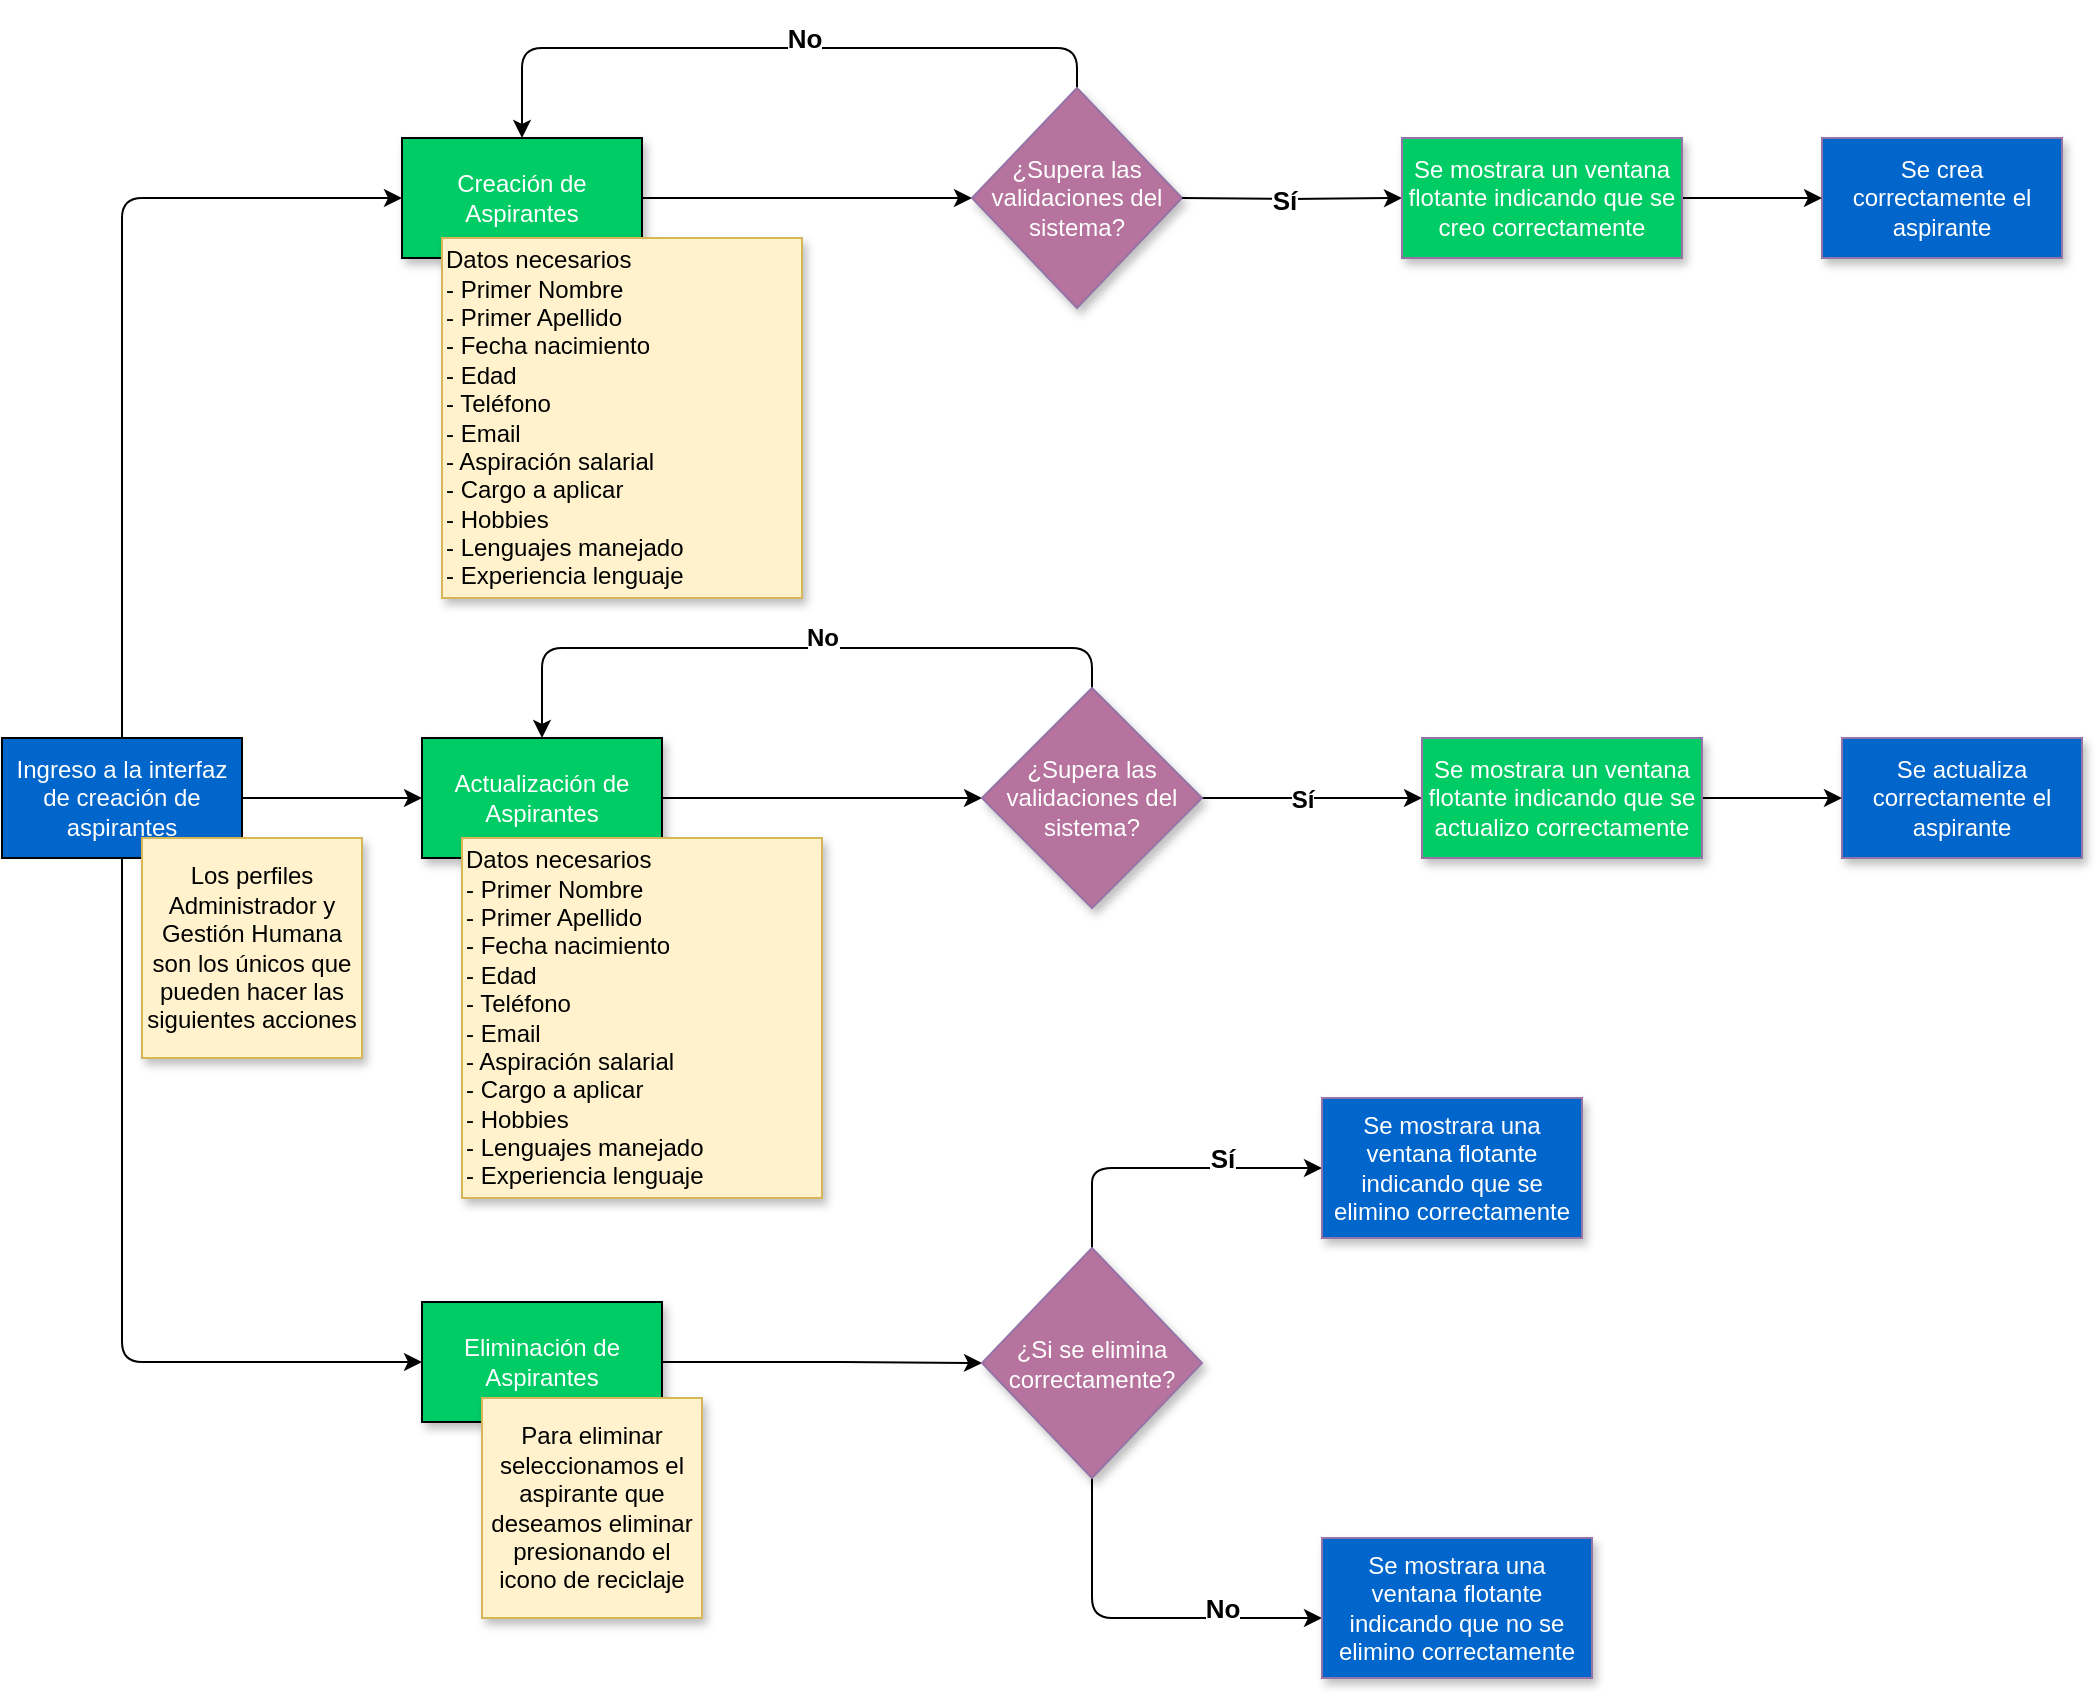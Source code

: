 <mxfile version="15.5.2" type="github">
  <diagram id="uRxMmCMWEN8obnBWay-o" name="Page-1">
    <mxGraphModel dx="1736" dy="1040" grid="1" gridSize="10" guides="1" tooltips="1" connect="1" arrows="1" fold="1" page="1" pageScale="1" pageWidth="1169" pageHeight="1654" math="0" shadow="0">
      <root>
        <mxCell id="0" />
        <mxCell id="1" parent="0" />
        <mxCell id="tYjzfDk_-xagTcZU8rG9-9" style="edgeStyle=orthogonalEdgeStyle;orthogonalLoop=1;jettySize=auto;html=1;fontColor=#FFFFFF;" parent="1" source="tYjzfDk_-xagTcZU8rG9-1" target="tYjzfDk_-xagTcZU8rG9-4" edge="1">
          <mxGeometry relative="1" as="geometry">
            <Array as="points">
              <mxPoint x="90" y="100" />
            </Array>
          </mxGeometry>
        </mxCell>
        <mxCell id="tYjzfDk_-xagTcZU8rG9-12" value="" style="edgeStyle=orthogonalEdgeStyle;orthogonalLoop=1;jettySize=auto;html=1;fontColor=#FFFFFF;" parent="1" source="tYjzfDk_-xagTcZU8rG9-1" target="tYjzfDk_-xagTcZU8rG9-11" edge="1">
          <mxGeometry relative="1" as="geometry" />
        </mxCell>
        <mxCell id="tYjzfDk_-xagTcZU8rG9-15" style="edgeStyle=orthogonalEdgeStyle;orthogonalLoop=1;jettySize=auto;html=1;fontColor=#FFFFFF;" parent="1" source="tYjzfDk_-xagTcZU8rG9-1" target="tYjzfDk_-xagTcZU8rG9-13" edge="1">
          <mxGeometry relative="1" as="geometry">
            <Array as="points">
              <mxPoint x="90" y="682" />
            </Array>
          </mxGeometry>
        </mxCell>
        <mxCell id="B-TcR34ZYHO77NCptwwK-23" style="edgeStyle=orthogonalEdgeStyle;orthogonalLoop=1;jettySize=auto;html=1;exitX=1;exitY=0.5;exitDx=0;exitDy=0;entryX=0;entryY=0.5;entryDx=0;entryDy=0;fontSize=13;fontColor=#000000;" edge="1" parent="1" source="tYjzfDk_-xagTcZU8rG9-4" target="B-TcR34ZYHO77NCptwwK-3">
          <mxGeometry relative="1" as="geometry">
            <Array as="points">
              <mxPoint x="430" y="100" />
              <mxPoint x="430" y="100" />
            </Array>
          </mxGeometry>
        </mxCell>
        <mxCell id="tYjzfDk_-xagTcZU8rG9-4" value="&lt;font color=&quot;#ffffff&quot;&gt;Creación de Aspirantes&lt;/font&gt;" style="whiteSpace=wrap;html=1;fillColor=#00CC66;shadow=1;arcSize=18;" parent="1" vertex="1">
          <mxGeometry x="230" y="70" width="120" height="60" as="geometry" />
        </mxCell>
        <mxCell id="B-TcR34ZYHO77NCptwwK-6" value="" style="edgeStyle=orthogonalEdgeStyle;orthogonalLoop=1;jettySize=auto;html=1;" edge="1" parent="1" source="tYjzfDk_-xagTcZU8rG9-11" target="B-TcR34ZYHO77NCptwwK-5">
          <mxGeometry relative="1" as="geometry" />
        </mxCell>
        <mxCell id="tYjzfDk_-xagTcZU8rG9-11" value="&lt;font color=&quot;#ffffff&quot;&gt;Actualización de Aspirantes&lt;/font&gt;" style="whiteSpace=wrap;html=1;fillColor=#00CC66;shadow=1;" parent="1" vertex="1">
          <mxGeometry x="240" y="370" width="120" height="60" as="geometry" />
        </mxCell>
        <mxCell id="B-TcR34ZYHO77NCptwwK-8" value="" style="edgeStyle=orthogonalEdgeStyle;orthogonalLoop=1;jettySize=auto;html=1;" edge="1" parent="1" source="tYjzfDk_-xagTcZU8rG9-13" target="B-TcR34ZYHO77NCptwwK-7">
          <mxGeometry relative="1" as="geometry" />
        </mxCell>
        <mxCell id="tYjzfDk_-xagTcZU8rG9-13" value="Eliminación de Aspirantes" style="whiteSpace=wrap;html=1;fontColor=#FFFFFF;fillColor=#00CC66;shadow=1;" parent="1" vertex="1">
          <mxGeometry x="240" y="652" width="120" height="60" as="geometry" />
        </mxCell>
        <mxCell id="tYjzfDk_-xagTcZU8rG9-19" value="Datos necesarios&lt;br&gt;- Primer Nombre&lt;br&gt;- Primer Apellido&lt;br&gt;- Fecha nacimiento&lt;br&gt;- Edad&lt;br&gt;- Teléfono&lt;br&gt;- Email&lt;br&gt;- Aspiración salarial&lt;br&gt;- Cargo a aplicar&lt;br&gt;- Hobbies&lt;br&gt;- Lenguajes manejado&lt;br&gt;- Experiencia lenguaje" style="whiteSpace=wrap;html=1;aspect=fixed;shadow=1;fillColor=#fff2cc;strokeColor=#d6b656;align=left;" parent="1" vertex="1">
          <mxGeometry x="250" y="120" width="180" height="180" as="geometry" />
        </mxCell>
        <mxCell id="B-TcR34ZYHO77NCptwwK-20" style="edgeStyle=orthogonalEdgeStyle;orthogonalLoop=1;jettySize=auto;html=1;exitX=0.5;exitY=0;exitDx=0;exitDy=0;entryX=0.5;entryY=0;entryDx=0;entryDy=0;fontColor=#FFFFFF;" edge="1" parent="1" source="B-TcR34ZYHO77NCptwwK-3" target="tYjzfDk_-xagTcZU8rG9-4">
          <mxGeometry relative="1" as="geometry">
            <Array as="points">
              <mxPoint x="568" y="25" />
              <mxPoint x="450" y="20" />
              <mxPoint x="290" y="25" />
            </Array>
          </mxGeometry>
        </mxCell>
        <mxCell id="B-TcR34ZYHO77NCptwwK-22" value="&lt;p&gt;&lt;font style=&quot;font-size: 13px&quot; color=&quot;#000000&quot;&gt;&lt;b&gt;No&lt;/b&gt;&lt;/font&gt;&lt;/p&gt;" style="edgeLabel;html=1;align=center;verticalAlign=middle;resizable=0;points=[];fontColor=#FFFFFF;" vertex="1" connectable="0" parent="B-TcR34ZYHO77NCptwwK-20">
          <mxGeometry x="-0.086" y="2" relative="1" as="geometry">
            <mxPoint y="-7" as="offset" />
          </mxGeometry>
        </mxCell>
        <mxCell id="B-TcR34ZYHO77NCptwwK-3" value="&lt;span style=&quot;color: rgb(255 , 255 , 255)&quot;&gt;¿Supera las validaciones del sistema?&lt;/span&gt;" style="rhombus;whiteSpace=wrap;html=1;shadow=1;fillColor=#B5739D;arcSize=18;strokeColor=#9673a6;" vertex="1" parent="1">
          <mxGeometry x="515" y="45" width="105" height="110" as="geometry" />
        </mxCell>
        <mxCell id="B-TcR34ZYHO77NCptwwK-29" style="edgeStyle=orthogonalEdgeStyle;orthogonalLoop=1;jettySize=auto;html=1;exitX=0.5;exitY=0;exitDx=0;exitDy=0;entryX=0.5;entryY=0;entryDx=0;entryDy=0;fontSize=12;fontColor=#FFFFFF;" edge="1" parent="1" source="B-TcR34ZYHO77NCptwwK-5" target="tYjzfDk_-xagTcZU8rG9-11">
          <mxGeometry relative="1" as="geometry" />
        </mxCell>
        <mxCell id="B-TcR34ZYHO77NCptwwK-30" value="&lt;font color=&quot;#000000&quot;&gt;&lt;b&gt;No&lt;/b&gt;&lt;/font&gt;" style="edgeLabel;html=1;align=center;verticalAlign=middle;resizable=0;points=[];fontSize=12;fontColor=#FFFFFF;" vertex="1" connectable="0" parent="B-TcR34ZYHO77NCptwwK-29">
          <mxGeometry x="-0.206" y="-1" relative="1" as="geometry">
            <mxPoint x="-20" y="-4" as="offset" />
          </mxGeometry>
        </mxCell>
        <mxCell id="B-TcR34ZYHO77NCptwwK-37" style="edgeStyle=orthogonalEdgeStyle;orthogonalLoop=1;jettySize=auto;html=1;exitX=1;exitY=0.5;exitDx=0;exitDy=0;entryX=0;entryY=0.5;entryDx=0;entryDy=0;fontSize=13;fontColor=#FFFFFF;" edge="1" parent="1" source="B-TcR34ZYHO77NCptwwK-5" target="B-TcR34ZYHO77NCptwwK-36">
          <mxGeometry relative="1" as="geometry" />
        </mxCell>
        <mxCell id="B-TcR34ZYHO77NCptwwK-5" value="&lt;font color=&quot;#ffffff&quot;&gt;¿Supera las validaciones del sistema?&lt;/font&gt;" style="rhombus;whiteSpace=wrap;html=1;shadow=1;fillColor=#B5739D;strokeColor=#9673a6;" vertex="1" parent="1">
          <mxGeometry x="520" y="345" width="110" height="110" as="geometry" />
        </mxCell>
        <mxCell id="B-TcR34ZYHO77NCptwwK-14" value="&lt;b&gt;&lt;font style=&quot;font-size: 13px&quot;&gt;Sí&lt;/font&gt;&lt;/b&gt;" style="edgeStyle=orthogonalEdgeStyle;orthogonalLoop=1;jettySize=auto;html=1;" edge="1" parent="1" source="B-TcR34ZYHO77NCptwwK-7" target="B-TcR34ZYHO77NCptwwK-13">
          <mxGeometry x="0.355" y="5" relative="1" as="geometry">
            <Array as="points">
              <mxPoint x="575" y="610" />
              <mxPoint x="575" y="610" />
            </Array>
            <mxPoint as="offset" />
          </mxGeometry>
        </mxCell>
        <mxCell id="B-TcR34ZYHO77NCptwwK-35" value="&lt;font color=&quot;#000000&quot;&gt;&lt;b&gt;No&lt;/b&gt;&lt;/font&gt;" style="edgeStyle=orthogonalEdgeStyle;orthogonalLoop=1;jettySize=auto;html=1;fontSize=13;fontColor=#B5739D;" edge="1" parent="1" source="B-TcR34ZYHO77NCptwwK-7" target="B-TcR34ZYHO77NCptwwK-34">
          <mxGeometry x="0.46" y="5" relative="1" as="geometry">
            <Array as="points">
              <mxPoint x="575" y="810" />
            </Array>
            <mxPoint as="offset" />
          </mxGeometry>
        </mxCell>
        <mxCell id="B-TcR34ZYHO77NCptwwK-7" value="&lt;font color=&quot;#ffffff&quot;&gt;¿Si se elimina correctamente?&lt;/font&gt;" style="rhombus;whiteSpace=wrap;html=1;shadow=1;fillColor=#B5739D;strokeColor=#9673a6;fontColor=#B5739D;" vertex="1" parent="1">
          <mxGeometry x="520" y="625" width="110" height="115" as="geometry" />
        </mxCell>
        <mxCell id="B-TcR34ZYHO77NCptwwK-11" value="&lt;font color=&quot;#ffffff&quot;&gt;Se actualiza correctamente el aspirante&lt;/font&gt;" style="whiteSpace=wrap;html=1;shadow=1;strokeColor=#9673a6;fillColor=#0066CC;" vertex="1" parent="1">
          <mxGeometry x="950" y="370" width="120" height="60" as="geometry" />
        </mxCell>
        <mxCell id="B-TcR34ZYHO77NCptwwK-13" value="&lt;font color=&quot;#ffffff&quot;&gt;Se mostrara una ventana flotante indicando que se elimino correctamente&lt;/font&gt;" style="whiteSpace=wrap;html=1;shadow=1;strokeColor=#9673a6;fillColor=#0066CC;" vertex="1" parent="1">
          <mxGeometry x="690" y="550" width="130" height="70" as="geometry" />
        </mxCell>
        <mxCell id="tYjzfDk_-xagTcZU8rG9-1" value="&lt;font color=&quot;#ffffff&quot;&gt;Ingreso a la interfaz de creación de aspirantes&lt;/font&gt;" style="whiteSpace=wrap;html=1;fillColor=#0066CC;" parent="1" vertex="1">
          <mxGeometry x="30" y="370" width="120" height="60" as="geometry" />
        </mxCell>
        <mxCell id="B-TcR34ZYHO77NCptwwK-17" value="Los perfiles Administrador y Gestión Humana son los únicos que pueden hacer las siguientes acciones" style="whiteSpace=wrap;html=1;aspect=fixed;shadow=1;fillColor=#fff2cc;strokeColor=#d6b656;" vertex="1" parent="1">
          <mxGeometry x="100" y="420" width="110" height="110" as="geometry" />
        </mxCell>
        <mxCell id="B-TcR34ZYHO77NCptwwK-28" value="Datos necesarios&lt;br&gt;- Primer Nombre&lt;br&gt;- Primer Apellido&lt;br&gt;- Fecha nacimiento&lt;br&gt;- Edad&lt;br&gt;- Teléfono&lt;br&gt;- Email&lt;br&gt;- Aspiración salarial&lt;br&gt;- Cargo a aplicar&lt;br&gt;- Hobbies&lt;br&gt;- Lenguajes manejado&lt;br&gt;- Experiencia lenguaje" style="whiteSpace=wrap;html=1;aspect=fixed;shadow=1;fillColor=#fff2cc;strokeColor=#d6b656;align=left;" vertex="1" parent="1">
          <mxGeometry x="260" y="420" width="180" height="180" as="geometry" />
        </mxCell>
        <mxCell id="B-TcR34ZYHO77NCptwwK-32" value="Para eliminar seleccionamos el aspirante que deseamos eliminar presionando el icono de reciclaje" style="whiteSpace=wrap;html=1;aspect=fixed;shadow=1;fillColor=#fff2cc;strokeColor=#d6b656;" vertex="1" parent="1">
          <mxGeometry x="270" y="700" width="110" height="110" as="geometry" />
        </mxCell>
        <mxCell id="B-TcR34ZYHO77NCptwwK-34" value="&lt;font color=&quot;#ffffff&quot;&gt;Se mostrara una ventana flotante indicando que no se elimino correctamente&lt;/font&gt;" style="whiteSpace=wrap;html=1;shadow=1;fontColor=#B5739D;strokeColor=#9673a6;fillColor=#0066CC;" vertex="1" parent="1">
          <mxGeometry x="690" y="770" width="135" height="70" as="geometry" />
        </mxCell>
        <mxCell id="B-TcR34ZYHO77NCptwwK-39" style="edgeStyle=orthogonalEdgeStyle;orthogonalLoop=1;jettySize=auto;html=1;exitX=1;exitY=0.5;exitDx=0;exitDy=0;entryX=0;entryY=0.5;entryDx=0;entryDy=0;fontSize=13;fontColor=#FFFFFF;" edge="1" parent="1" source="B-TcR34ZYHO77NCptwwK-36" target="B-TcR34ZYHO77NCptwwK-11">
          <mxGeometry relative="1" as="geometry" />
        </mxCell>
        <mxCell id="B-TcR34ZYHO77NCptwwK-36" value="&lt;font color=&quot;#ffffff&quot;&gt;Se mostrara un ventana flotante indicando que se actualizo correctamente&lt;/font&gt;" style="whiteSpace=wrap;html=1;shadow=1;strokeColor=#9673a6;fillColor=#00CC66;" vertex="1" parent="1">
          <mxGeometry x="740" y="370" width="140" height="60" as="geometry" />
        </mxCell>
        <mxCell id="B-TcR34ZYHO77NCptwwK-38" value="&lt;b&gt;Sí&lt;/b&gt;" style="edgeLabel;html=1;align=center;verticalAlign=middle;resizable=0;points=[];fontSize=12;fontColor=#000000;" vertex="1" connectable="0" parent="1">
          <mxGeometry x="440.005" y="400" as="geometry">
            <mxPoint x="240" y="1" as="offset" />
          </mxGeometry>
        </mxCell>
        <mxCell id="B-TcR34ZYHO77NCptwwK-40" style="edgeStyle=orthogonalEdgeStyle;orthogonalLoop=1;jettySize=auto;html=1;exitX=1;exitY=0.5;exitDx=0;exitDy=0;entryX=0;entryY=0.5;entryDx=0;entryDy=0;fontSize=13;fontColor=#FFFFFF;" edge="1" parent="1" target="B-TcR34ZYHO77NCptwwK-43">
          <mxGeometry relative="1" as="geometry">
            <mxPoint x="620" y="100" as="sourcePoint" />
          </mxGeometry>
        </mxCell>
        <mxCell id="B-TcR34ZYHO77NCptwwK-44" value="&lt;font color=&quot;#000000&quot;&gt;&lt;b&gt;Sí&lt;/b&gt;&lt;/font&gt;" style="edgeLabel;html=1;align=center;verticalAlign=middle;resizable=0;points=[];fontSize=13;fontColor=#FFFFFF;" vertex="1" connectable="0" parent="B-TcR34ZYHO77NCptwwK-40">
          <mxGeometry x="-0.161" relative="1" as="geometry">
            <mxPoint x="4" as="offset" />
          </mxGeometry>
        </mxCell>
        <mxCell id="B-TcR34ZYHO77NCptwwK-41" value="&lt;font color=&quot;#ffffff&quot;&gt;Se crea correctamente el aspirante&lt;/font&gt;" style="whiteSpace=wrap;html=1;shadow=1;strokeColor=#9673a6;fillColor=#0066CC;" vertex="1" parent="1">
          <mxGeometry x="940" y="70" width="120" height="60" as="geometry" />
        </mxCell>
        <mxCell id="B-TcR34ZYHO77NCptwwK-42" style="edgeStyle=orthogonalEdgeStyle;orthogonalLoop=1;jettySize=auto;html=1;exitX=1;exitY=0.5;exitDx=0;exitDy=0;entryX=0;entryY=0.5;entryDx=0;entryDy=0;fontSize=13;fontColor=#FFFFFF;" edge="1" parent="1" source="B-TcR34ZYHO77NCptwwK-43" target="B-TcR34ZYHO77NCptwwK-41">
          <mxGeometry relative="1" as="geometry" />
        </mxCell>
        <mxCell id="B-TcR34ZYHO77NCptwwK-43" value="&lt;font color=&quot;#ffffff&quot;&gt;Se mostrara un ventana flotante indicando que se creo correctamente&lt;/font&gt;" style="whiteSpace=wrap;html=1;shadow=1;strokeColor=#9673a6;fillColor=#00CC66;" vertex="1" parent="1">
          <mxGeometry x="730" y="70" width="140" height="60" as="geometry" />
        </mxCell>
      </root>
    </mxGraphModel>
  </diagram>
</mxfile>
